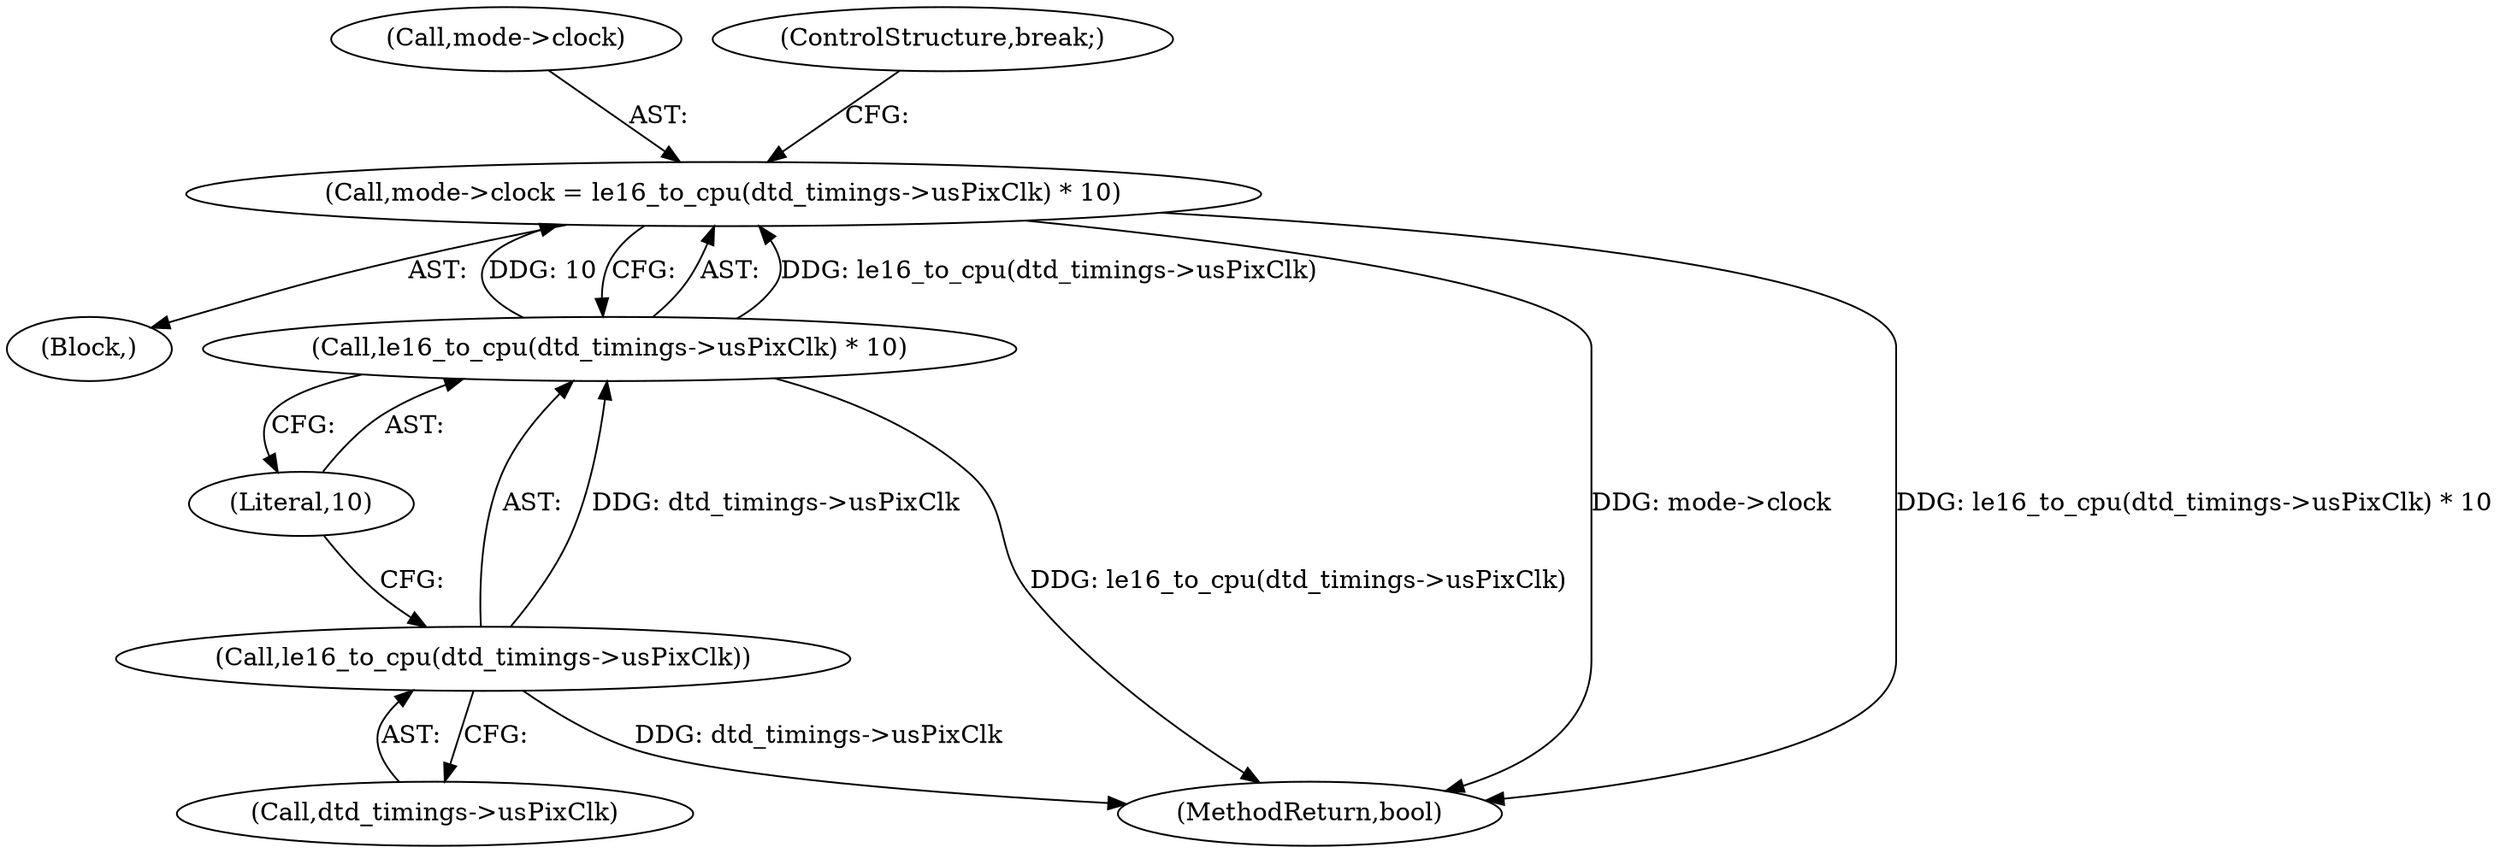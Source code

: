 digraph "0_linux_0031c41be5c529f8329e327b63cde92ba1284842@pointer" {
"1000545" [label="(Call,mode->clock = le16_to_cpu(dtd_timings->usPixClk) * 10)"];
"1000549" [label="(Call,le16_to_cpu(dtd_timings->usPixClk) * 10)"];
"1000550" [label="(Call,le16_to_cpu(dtd_timings->usPixClk))"];
"1000545" [label="(Call,mode->clock = le16_to_cpu(dtd_timings->usPixClk) * 10)"];
"1000554" [label="(Literal,10)"];
"1000144" [label="(Block,)"];
"1000551" [label="(Call,dtd_timings->usPixClk)"];
"1000558" [label="(MethodReturn,bool)"];
"1000550" [label="(Call,le16_to_cpu(dtd_timings->usPixClk))"];
"1000546" [label="(Call,mode->clock)"];
"1000549" [label="(Call,le16_to_cpu(dtd_timings->usPixClk) * 10)"];
"1000555" [label="(ControlStructure,break;)"];
"1000545" -> "1000144"  [label="AST: "];
"1000545" -> "1000549"  [label="CFG: "];
"1000546" -> "1000545"  [label="AST: "];
"1000549" -> "1000545"  [label="AST: "];
"1000555" -> "1000545"  [label="CFG: "];
"1000545" -> "1000558"  [label="DDG: mode->clock"];
"1000545" -> "1000558"  [label="DDG: le16_to_cpu(dtd_timings->usPixClk) * 10"];
"1000549" -> "1000545"  [label="DDG: le16_to_cpu(dtd_timings->usPixClk)"];
"1000549" -> "1000545"  [label="DDG: 10"];
"1000549" -> "1000554"  [label="CFG: "];
"1000550" -> "1000549"  [label="AST: "];
"1000554" -> "1000549"  [label="AST: "];
"1000549" -> "1000558"  [label="DDG: le16_to_cpu(dtd_timings->usPixClk)"];
"1000550" -> "1000549"  [label="DDG: dtd_timings->usPixClk"];
"1000550" -> "1000551"  [label="CFG: "];
"1000551" -> "1000550"  [label="AST: "];
"1000554" -> "1000550"  [label="CFG: "];
"1000550" -> "1000558"  [label="DDG: dtd_timings->usPixClk"];
}
